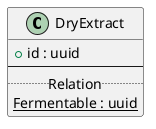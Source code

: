@startuml
class "DryExtract" as DryExtract {
    + id : uuid
    --
    ..Relation..
    {static} Fermentable : uuid
}


@enduml
